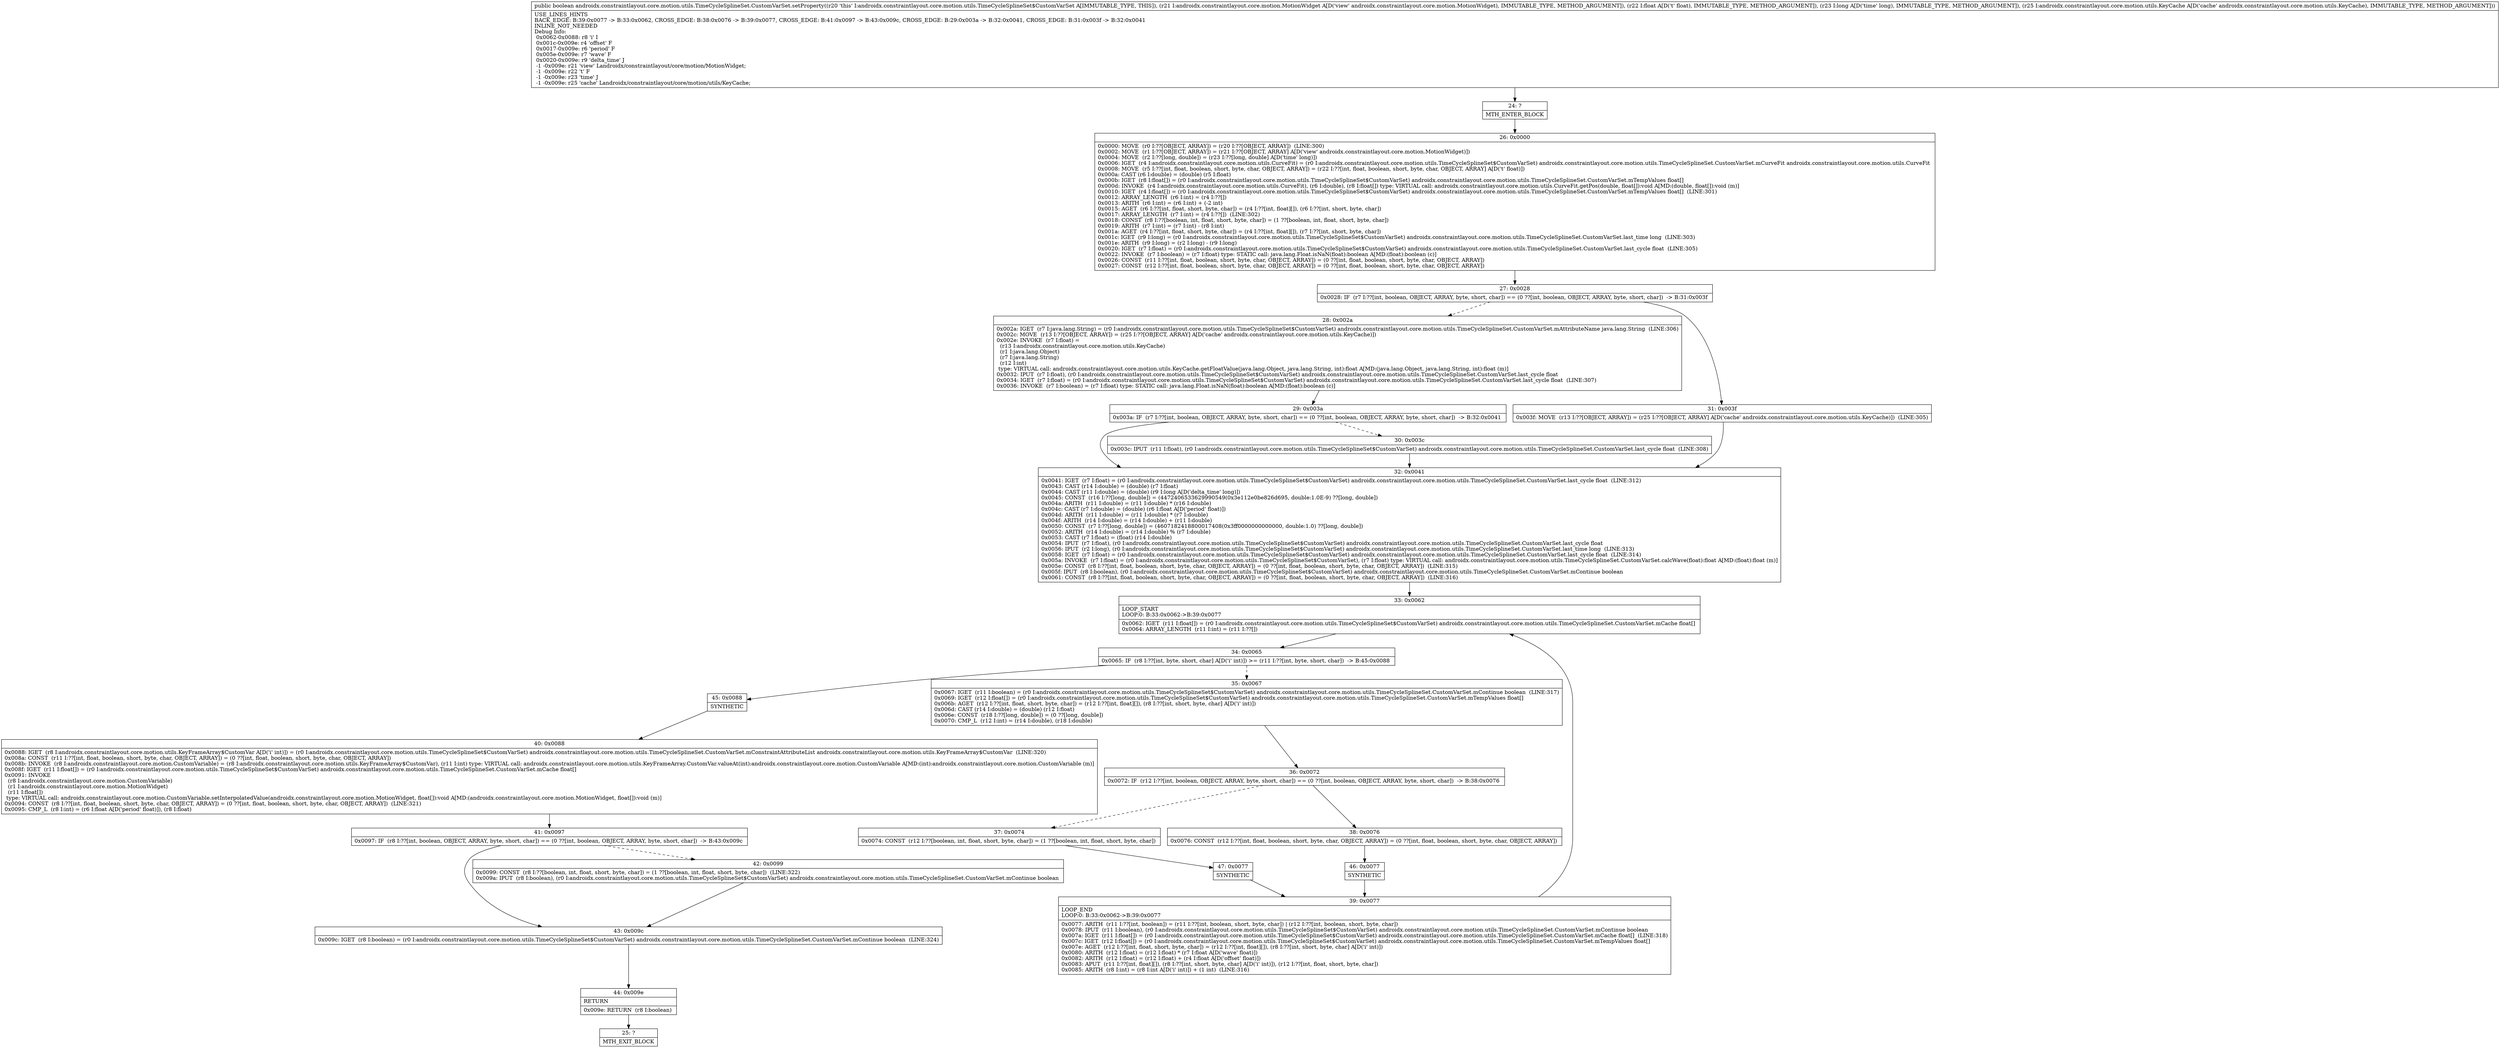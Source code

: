 digraph "CFG forandroidx.constraintlayout.core.motion.utils.TimeCycleSplineSet.CustomVarSet.setProperty(Landroidx\/constraintlayout\/core\/motion\/MotionWidget;FJLandroidx\/constraintlayout\/core\/motion\/utils\/KeyCache;)Z" {
Node_24 [shape=record,label="{24\:\ ?|MTH_ENTER_BLOCK\l}"];
Node_26 [shape=record,label="{26\:\ 0x0000|0x0000: MOVE  (r0 I:??[OBJECT, ARRAY]) = (r20 I:??[OBJECT, ARRAY])  (LINE:300)\l0x0002: MOVE  (r1 I:??[OBJECT, ARRAY]) = (r21 I:??[OBJECT, ARRAY] A[D('view' androidx.constraintlayout.core.motion.MotionWidget)]) \l0x0004: MOVE  (r2 I:??[long, double]) = (r23 I:??[long, double] A[D('time' long)]) \l0x0006: IGET  (r4 I:androidx.constraintlayout.core.motion.utils.CurveFit) = (r0 I:androidx.constraintlayout.core.motion.utils.TimeCycleSplineSet$CustomVarSet) androidx.constraintlayout.core.motion.utils.TimeCycleSplineSet.CustomVarSet.mCurveFit androidx.constraintlayout.core.motion.utils.CurveFit \l0x0008: MOVE  (r5 I:??[int, float, boolean, short, byte, char, OBJECT, ARRAY]) = (r22 I:??[int, float, boolean, short, byte, char, OBJECT, ARRAY] A[D('t' float)]) \l0x000a: CAST (r6 I:double) = (double) (r5 I:float) \l0x000b: IGET  (r8 I:float[]) = (r0 I:androidx.constraintlayout.core.motion.utils.TimeCycleSplineSet$CustomVarSet) androidx.constraintlayout.core.motion.utils.TimeCycleSplineSet.CustomVarSet.mTempValues float[] \l0x000d: INVOKE  (r4 I:androidx.constraintlayout.core.motion.utils.CurveFit), (r6 I:double), (r8 I:float[]) type: VIRTUAL call: androidx.constraintlayout.core.motion.utils.CurveFit.getPos(double, float[]):void A[MD:(double, float[]):void (m)]\l0x0010: IGET  (r4 I:float[]) = (r0 I:androidx.constraintlayout.core.motion.utils.TimeCycleSplineSet$CustomVarSet) androidx.constraintlayout.core.motion.utils.TimeCycleSplineSet.CustomVarSet.mTempValues float[]  (LINE:301)\l0x0012: ARRAY_LENGTH  (r6 I:int) = (r4 I:??[]) \l0x0013: ARITH  (r6 I:int) = (r6 I:int) + (\-2 int) \l0x0015: AGET  (r6 I:??[int, float, short, byte, char]) = (r4 I:??[int, float][]), (r6 I:??[int, short, byte, char]) \l0x0017: ARRAY_LENGTH  (r7 I:int) = (r4 I:??[])  (LINE:302)\l0x0018: CONST  (r8 I:??[boolean, int, float, short, byte, char]) = (1 ??[boolean, int, float, short, byte, char]) \l0x0019: ARITH  (r7 I:int) = (r7 I:int) \- (r8 I:int) \l0x001a: AGET  (r4 I:??[int, float, short, byte, char]) = (r4 I:??[int, float][]), (r7 I:??[int, short, byte, char]) \l0x001c: IGET  (r9 I:long) = (r0 I:androidx.constraintlayout.core.motion.utils.TimeCycleSplineSet$CustomVarSet) androidx.constraintlayout.core.motion.utils.TimeCycleSplineSet.CustomVarSet.last_time long  (LINE:303)\l0x001e: ARITH  (r9 I:long) = (r2 I:long) \- (r9 I:long) \l0x0020: IGET  (r7 I:float) = (r0 I:androidx.constraintlayout.core.motion.utils.TimeCycleSplineSet$CustomVarSet) androidx.constraintlayout.core.motion.utils.TimeCycleSplineSet.CustomVarSet.last_cycle float  (LINE:305)\l0x0022: INVOKE  (r7 I:boolean) = (r7 I:float) type: STATIC call: java.lang.Float.isNaN(float):boolean A[MD:(float):boolean (c)]\l0x0026: CONST  (r11 I:??[int, float, boolean, short, byte, char, OBJECT, ARRAY]) = (0 ??[int, float, boolean, short, byte, char, OBJECT, ARRAY]) \l0x0027: CONST  (r12 I:??[int, float, boolean, short, byte, char, OBJECT, ARRAY]) = (0 ??[int, float, boolean, short, byte, char, OBJECT, ARRAY]) \l}"];
Node_27 [shape=record,label="{27\:\ 0x0028|0x0028: IF  (r7 I:??[int, boolean, OBJECT, ARRAY, byte, short, char]) == (0 ??[int, boolean, OBJECT, ARRAY, byte, short, char])  \-\> B:31:0x003f \l}"];
Node_28 [shape=record,label="{28\:\ 0x002a|0x002a: IGET  (r7 I:java.lang.String) = (r0 I:androidx.constraintlayout.core.motion.utils.TimeCycleSplineSet$CustomVarSet) androidx.constraintlayout.core.motion.utils.TimeCycleSplineSet.CustomVarSet.mAttributeName java.lang.String  (LINE:306)\l0x002c: MOVE  (r13 I:??[OBJECT, ARRAY]) = (r25 I:??[OBJECT, ARRAY] A[D('cache' androidx.constraintlayout.core.motion.utils.KeyCache)]) \l0x002e: INVOKE  (r7 I:float) = \l  (r13 I:androidx.constraintlayout.core.motion.utils.KeyCache)\l  (r1 I:java.lang.Object)\l  (r7 I:java.lang.String)\l  (r12 I:int)\l type: VIRTUAL call: androidx.constraintlayout.core.motion.utils.KeyCache.getFloatValue(java.lang.Object, java.lang.String, int):float A[MD:(java.lang.Object, java.lang.String, int):float (m)]\l0x0032: IPUT  (r7 I:float), (r0 I:androidx.constraintlayout.core.motion.utils.TimeCycleSplineSet$CustomVarSet) androidx.constraintlayout.core.motion.utils.TimeCycleSplineSet.CustomVarSet.last_cycle float \l0x0034: IGET  (r7 I:float) = (r0 I:androidx.constraintlayout.core.motion.utils.TimeCycleSplineSet$CustomVarSet) androidx.constraintlayout.core.motion.utils.TimeCycleSplineSet.CustomVarSet.last_cycle float  (LINE:307)\l0x0036: INVOKE  (r7 I:boolean) = (r7 I:float) type: STATIC call: java.lang.Float.isNaN(float):boolean A[MD:(float):boolean (c)]\l}"];
Node_29 [shape=record,label="{29\:\ 0x003a|0x003a: IF  (r7 I:??[int, boolean, OBJECT, ARRAY, byte, short, char]) == (0 ??[int, boolean, OBJECT, ARRAY, byte, short, char])  \-\> B:32:0x0041 \l}"];
Node_30 [shape=record,label="{30\:\ 0x003c|0x003c: IPUT  (r11 I:float), (r0 I:androidx.constraintlayout.core.motion.utils.TimeCycleSplineSet$CustomVarSet) androidx.constraintlayout.core.motion.utils.TimeCycleSplineSet.CustomVarSet.last_cycle float  (LINE:308)\l}"];
Node_32 [shape=record,label="{32\:\ 0x0041|0x0041: IGET  (r7 I:float) = (r0 I:androidx.constraintlayout.core.motion.utils.TimeCycleSplineSet$CustomVarSet) androidx.constraintlayout.core.motion.utils.TimeCycleSplineSet.CustomVarSet.last_cycle float  (LINE:312)\l0x0043: CAST (r14 I:double) = (double) (r7 I:float) \l0x0044: CAST (r11 I:double) = (double) (r9 I:long A[D('delta_time' long)]) \l0x0045: CONST  (r16 I:??[long, double]) = (4472406533629990549(0x3e112e0be826d695, double:1.0E\-9) ??[long, double]) \l0x004a: ARITH  (r11 I:double) = (r11 I:double) * (r16 I:double) \l0x004c: CAST (r7 I:double) = (double) (r6 I:float A[D('period' float)]) \l0x004d: ARITH  (r11 I:double) = (r11 I:double) * (r7 I:double) \l0x004f: ARITH  (r14 I:double) = (r14 I:double) + (r11 I:double) \l0x0050: CONST  (r7 I:??[long, double]) = (4607182418800017408(0x3ff0000000000000, double:1.0) ??[long, double]) \l0x0052: ARITH  (r14 I:double) = (r14 I:double) % (r7 I:double) \l0x0053: CAST (r7 I:float) = (float) (r14 I:double) \l0x0054: IPUT  (r7 I:float), (r0 I:androidx.constraintlayout.core.motion.utils.TimeCycleSplineSet$CustomVarSet) androidx.constraintlayout.core.motion.utils.TimeCycleSplineSet.CustomVarSet.last_cycle float \l0x0056: IPUT  (r2 I:long), (r0 I:androidx.constraintlayout.core.motion.utils.TimeCycleSplineSet$CustomVarSet) androidx.constraintlayout.core.motion.utils.TimeCycleSplineSet.CustomVarSet.last_time long  (LINE:313)\l0x0058: IGET  (r7 I:float) = (r0 I:androidx.constraintlayout.core.motion.utils.TimeCycleSplineSet$CustomVarSet) androidx.constraintlayout.core.motion.utils.TimeCycleSplineSet.CustomVarSet.last_cycle float  (LINE:314)\l0x005a: INVOKE  (r7 I:float) = (r0 I:androidx.constraintlayout.core.motion.utils.TimeCycleSplineSet$CustomVarSet), (r7 I:float) type: VIRTUAL call: androidx.constraintlayout.core.motion.utils.TimeCycleSplineSet.CustomVarSet.calcWave(float):float A[MD:(float):float (m)]\l0x005e: CONST  (r8 I:??[int, float, boolean, short, byte, char, OBJECT, ARRAY]) = (0 ??[int, float, boolean, short, byte, char, OBJECT, ARRAY])  (LINE:315)\l0x005f: IPUT  (r8 I:boolean), (r0 I:androidx.constraintlayout.core.motion.utils.TimeCycleSplineSet$CustomVarSet) androidx.constraintlayout.core.motion.utils.TimeCycleSplineSet.CustomVarSet.mContinue boolean \l0x0061: CONST  (r8 I:??[int, float, boolean, short, byte, char, OBJECT, ARRAY]) = (0 ??[int, float, boolean, short, byte, char, OBJECT, ARRAY])  (LINE:316)\l}"];
Node_33 [shape=record,label="{33\:\ 0x0062|LOOP_START\lLOOP:0: B:33:0x0062\-\>B:39:0x0077\l|0x0062: IGET  (r11 I:float[]) = (r0 I:androidx.constraintlayout.core.motion.utils.TimeCycleSplineSet$CustomVarSet) androidx.constraintlayout.core.motion.utils.TimeCycleSplineSet.CustomVarSet.mCache float[] \l0x0064: ARRAY_LENGTH  (r11 I:int) = (r11 I:??[]) \l}"];
Node_34 [shape=record,label="{34\:\ 0x0065|0x0065: IF  (r8 I:??[int, byte, short, char] A[D('i' int)]) \>= (r11 I:??[int, byte, short, char])  \-\> B:45:0x0088 \l}"];
Node_35 [shape=record,label="{35\:\ 0x0067|0x0067: IGET  (r11 I:boolean) = (r0 I:androidx.constraintlayout.core.motion.utils.TimeCycleSplineSet$CustomVarSet) androidx.constraintlayout.core.motion.utils.TimeCycleSplineSet.CustomVarSet.mContinue boolean  (LINE:317)\l0x0069: IGET  (r12 I:float[]) = (r0 I:androidx.constraintlayout.core.motion.utils.TimeCycleSplineSet$CustomVarSet) androidx.constraintlayout.core.motion.utils.TimeCycleSplineSet.CustomVarSet.mTempValues float[] \l0x006b: AGET  (r12 I:??[int, float, short, byte, char]) = (r12 I:??[int, float][]), (r8 I:??[int, short, byte, char] A[D('i' int)]) \l0x006d: CAST (r14 I:double) = (double) (r12 I:float) \l0x006e: CONST  (r18 I:??[long, double]) = (0 ??[long, double]) \l0x0070: CMP_L  (r12 I:int) = (r14 I:double), (r18 I:double) \l}"];
Node_36 [shape=record,label="{36\:\ 0x0072|0x0072: IF  (r12 I:??[int, boolean, OBJECT, ARRAY, byte, short, char]) == (0 ??[int, boolean, OBJECT, ARRAY, byte, short, char])  \-\> B:38:0x0076 \l}"];
Node_37 [shape=record,label="{37\:\ 0x0074|0x0074: CONST  (r12 I:??[boolean, int, float, short, byte, char]) = (1 ??[boolean, int, float, short, byte, char]) \l}"];
Node_47 [shape=record,label="{47\:\ 0x0077|SYNTHETIC\l}"];
Node_39 [shape=record,label="{39\:\ 0x0077|LOOP_END\lLOOP:0: B:33:0x0062\-\>B:39:0x0077\l|0x0077: ARITH  (r11 I:??[int, boolean]) = (r11 I:??[int, boolean, short, byte, char]) \| (r12 I:??[int, boolean, short, byte, char]) \l0x0078: IPUT  (r11 I:boolean), (r0 I:androidx.constraintlayout.core.motion.utils.TimeCycleSplineSet$CustomVarSet) androidx.constraintlayout.core.motion.utils.TimeCycleSplineSet.CustomVarSet.mContinue boolean \l0x007a: IGET  (r11 I:float[]) = (r0 I:androidx.constraintlayout.core.motion.utils.TimeCycleSplineSet$CustomVarSet) androidx.constraintlayout.core.motion.utils.TimeCycleSplineSet.CustomVarSet.mCache float[]  (LINE:318)\l0x007c: IGET  (r12 I:float[]) = (r0 I:androidx.constraintlayout.core.motion.utils.TimeCycleSplineSet$CustomVarSet) androidx.constraintlayout.core.motion.utils.TimeCycleSplineSet.CustomVarSet.mTempValues float[] \l0x007e: AGET  (r12 I:??[int, float, short, byte, char]) = (r12 I:??[int, float][]), (r8 I:??[int, short, byte, char] A[D('i' int)]) \l0x0080: ARITH  (r12 I:float) = (r12 I:float) * (r7 I:float A[D('wave' float)]) \l0x0082: ARITH  (r12 I:float) = (r12 I:float) + (r4 I:float A[D('offset' float)]) \l0x0083: APUT  (r11 I:??[int, float][]), (r8 I:??[int, short, byte, char] A[D('i' int)]), (r12 I:??[int, float, short, byte, char]) \l0x0085: ARITH  (r8 I:int) = (r8 I:int A[D('i' int)]) + (1 int)  (LINE:316)\l}"];
Node_38 [shape=record,label="{38\:\ 0x0076|0x0076: CONST  (r12 I:??[int, float, boolean, short, byte, char, OBJECT, ARRAY]) = (0 ??[int, float, boolean, short, byte, char, OBJECT, ARRAY]) \l}"];
Node_46 [shape=record,label="{46\:\ 0x0077|SYNTHETIC\l}"];
Node_45 [shape=record,label="{45\:\ 0x0088|SYNTHETIC\l}"];
Node_40 [shape=record,label="{40\:\ 0x0088|0x0088: IGET  (r8 I:androidx.constraintlayout.core.motion.utils.KeyFrameArray$CustomVar A[D('i' int)]) = (r0 I:androidx.constraintlayout.core.motion.utils.TimeCycleSplineSet$CustomVarSet) androidx.constraintlayout.core.motion.utils.TimeCycleSplineSet.CustomVarSet.mConstraintAttributeList androidx.constraintlayout.core.motion.utils.KeyFrameArray$CustomVar  (LINE:320)\l0x008a: CONST  (r11 I:??[int, float, boolean, short, byte, char, OBJECT, ARRAY]) = (0 ??[int, float, boolean, short, byte, char, OBJECT, ARRAY]) \l0x008b: INVOKE  (r8 I:androidx.constraintlayout.core.motion.CustomVariable) = (r8 I:androidx.constraintlayout.core.motion.utils.KeyFrameArray$CustomVar), (r11 I:int) type: VIRTUAL call: androidx.constraintlayout.core.motion.utils.KeyFrameArray.CustomVar.valueAt(int):androidx.constraintlayout.core.motion.CustomVariable A[MD:(int):androidx.constraintlayout.core.motion.CustomVariable (m)]\l0x008f: IGET  (r11 I:float[]) = (r0 I:androidx.constraintlayout.core.motion.utils.TimeCycleSplineSet$CustomVarSet) androidx.constraintlayout.core.motion.utils.TimeCycleSplineSet.CustomVarSet.mCache float[] \l0x0091: INVOKE  \l  (r8 I:androidx.constraintlayout.core.motion.CustomVariable)\l  (r1 I:androidx.constraintlayout.core.motion.MotionWidget)\l  (r11 I:float[])\l type: VIRTUAL call: androidx.constraintlayout.core.motion.CustomVariable.setInterpolatedValue(androidx.constraintlayout.core.motion.MotionWidget, float[]):void A[MD:(androidx.constraintlayout.core.motion.MotionWidget, float[]):void (m)]\l0x0094: CONST  (r8 I:??[int, float, boolean, short, byte, char, OBJECT, ARRAY]) = (0 ??[int, float, boolean, short, byte, char, OBJECT, ARRAY])  (LINE:321)\l0x0095: CMP_L  (r8 I:int) = (r6 I:float A[D('period' float)]), (r8 I:float) \l}"];
Node_41 [shape=record,label="{41\:\ 0x0097|0x0097: IF  (r8 I:??[int, boolean, OBJECT, ARRAY, byte, short, char]) == (0 ??[int, boolean, OBJECT, ARRAY, byte, short, char])  \-\> B:43:0x009c \l}"];
Node_42 [shape=record,label="{42\:\ 0x0099|0x0099: CONST  (r8 I:??[boolean, int, float, short, byte, char]) = (1 ??[boolean, int, float, short, byte, char])  (LINE:322)\l0x009a: IPUT  (r8 I:boolean), (r0 I:androidx.constraintlayout.core.motion.utils.TimeCycleSplineSet$CustomVarSet) androidx.constraintlayout.core.motion.utils.TimeCycleSplineSet.CustomVarSet.mContinue boolean \l}"];
Node_43 [shape=record,label="{43\:\ 0x009c|0x009c: IGET  (r8 I:boolean) = (r0 I:androidx.constraintlayout.core.motion.utils.TimeCycleSplineSet$CustomVarSet) androidx.constraintlayout.core.motion.utils.TimeCycleSplineSet.CustomVarSet.mContinue boolean  (LINE:324)\l}"];
Node_44 [shape=record,label="{44\:\ 0x009e|RETURN\l|0x009e: RETURN  (r8 I:boolean) \l}"];
Node_25 [shape=record,label="{25\:\ ?|MTH_EXIT_BLOCK\l}"];
Node_31 [shape=record,label="{31\:\ 0x003f|0x003f: MOVE  (r13 I:??[OBJECT, ARRAY]) = (r25 I:??[OBJECT, ARRAY] A[D('cache' androidx.constraintlayout.core.motion.utils.KeyCache)])  (LINE:305)\l}"];
MethodNode[shape=record,label="{public boolean androidx.constraintlayout.core.motion.utils.TimeCycleSplineSet.CustomVarSet.setProperty((r20 'this' I:androidx.constraintlayout.core.motion.utils.TimeCycleSplineSet$CustomVarSet A[IMMUTABLE_TYPE, THIS]), (r21 I:androidx.constraintlayout.core.motion.MotionWidget A[D('view' androidx.constraintlayout.core.motion.MotionWidget), IMMUTABLE_TYPE, METHOD_ARGUMENT]), (r22 I:float A[D('t' float), IMMUTABLE_TYPE, METHOD_ARGUMENT]), (r23 I:long A[D('time' long), IMMUTABLE_TYPE, METHOD_ARGUMENT]), (r25 I:androidx.constraintlayout.core.motion.utils.KeyCache A[D('cache' androidx.constraintlayout.core.motion.utils.KeyCache), IMMUTABLE_TYPE, METHOD_ARGUMENT]))  | USE_LINES_HINTS\lBACK_EDGE: B:39:0x0077 \-\> B:33:0x0062, CROSS_EDGE: B:38:0x0076 \-\> B:39:0x0077, CROSS_EDGE: B:41:0x0097 \-\> B:43:0x009c, CROSS_EDGE: B:29:0x003a \-\> B:32:0x0041, CROSS_EDGE: B:31:0x003f \-\> B:32:0x0041\lINLINE_NOT_NEEDED\lDebug Info:\l  0x0062\-0x0088: r8 'i' I\l  0x001c\-0x009e: r4 'offset' F\l  0x0017\-0x009e: r6 'period' F\l  0x005e\-0x009e: r7 'wave' F\l  0x0020\-0x009e: r9 'delta_time' J\l  \-1 \-0x009e: r21 'view' Landroidx\/constraintlayout\/core\/motion\/MotionWidget;\l  \-1 \-0x009e: r22 't' F\l  \-1 \-0x009e: r23 'time' J\l  \-1 \-0x009e: r25 'cache' Landroidx\/constraintlayout\/core\/motion\/utils\/KeyCache;\l}"];
MethodNode -> Node_24;Node_24 -> Node_26;
Node_26 -> Node_27;
Node_27 -> Node_28[style=dashed];
Node_27 -> Node_31;
Node_28 -> Node_29;
Node_29 -> Node_30[style=dashed];
Node_29 -> Node_32;
Node_30 -> Node_32;
Node_32 -> Node_33;
Node_33 -> Node_34;
Node_34 -> Node_35[style=dashed];
Node_34 -> Node_45;
Node_35 -> Node_36;
Node_36 -> Node_37[style=dashed];
Node_36 -> Node_38;
Node_37 -> Node_47;
Node_47 -> Node_39;
Node_39 -> Node_33;
Node_38 -> Node_46;
Node_46 -> Node_39;
Node_45 -> Node_40;
Node_40 -> Node_41;
Node_41 -> Node_42[style=dashed];
Node_41 -> Node_43;
Node_42 -> Node_43;
Node_43 -> Node_44;
Node_44 -> Node_25;
Node_31 -> Node_32;
}

